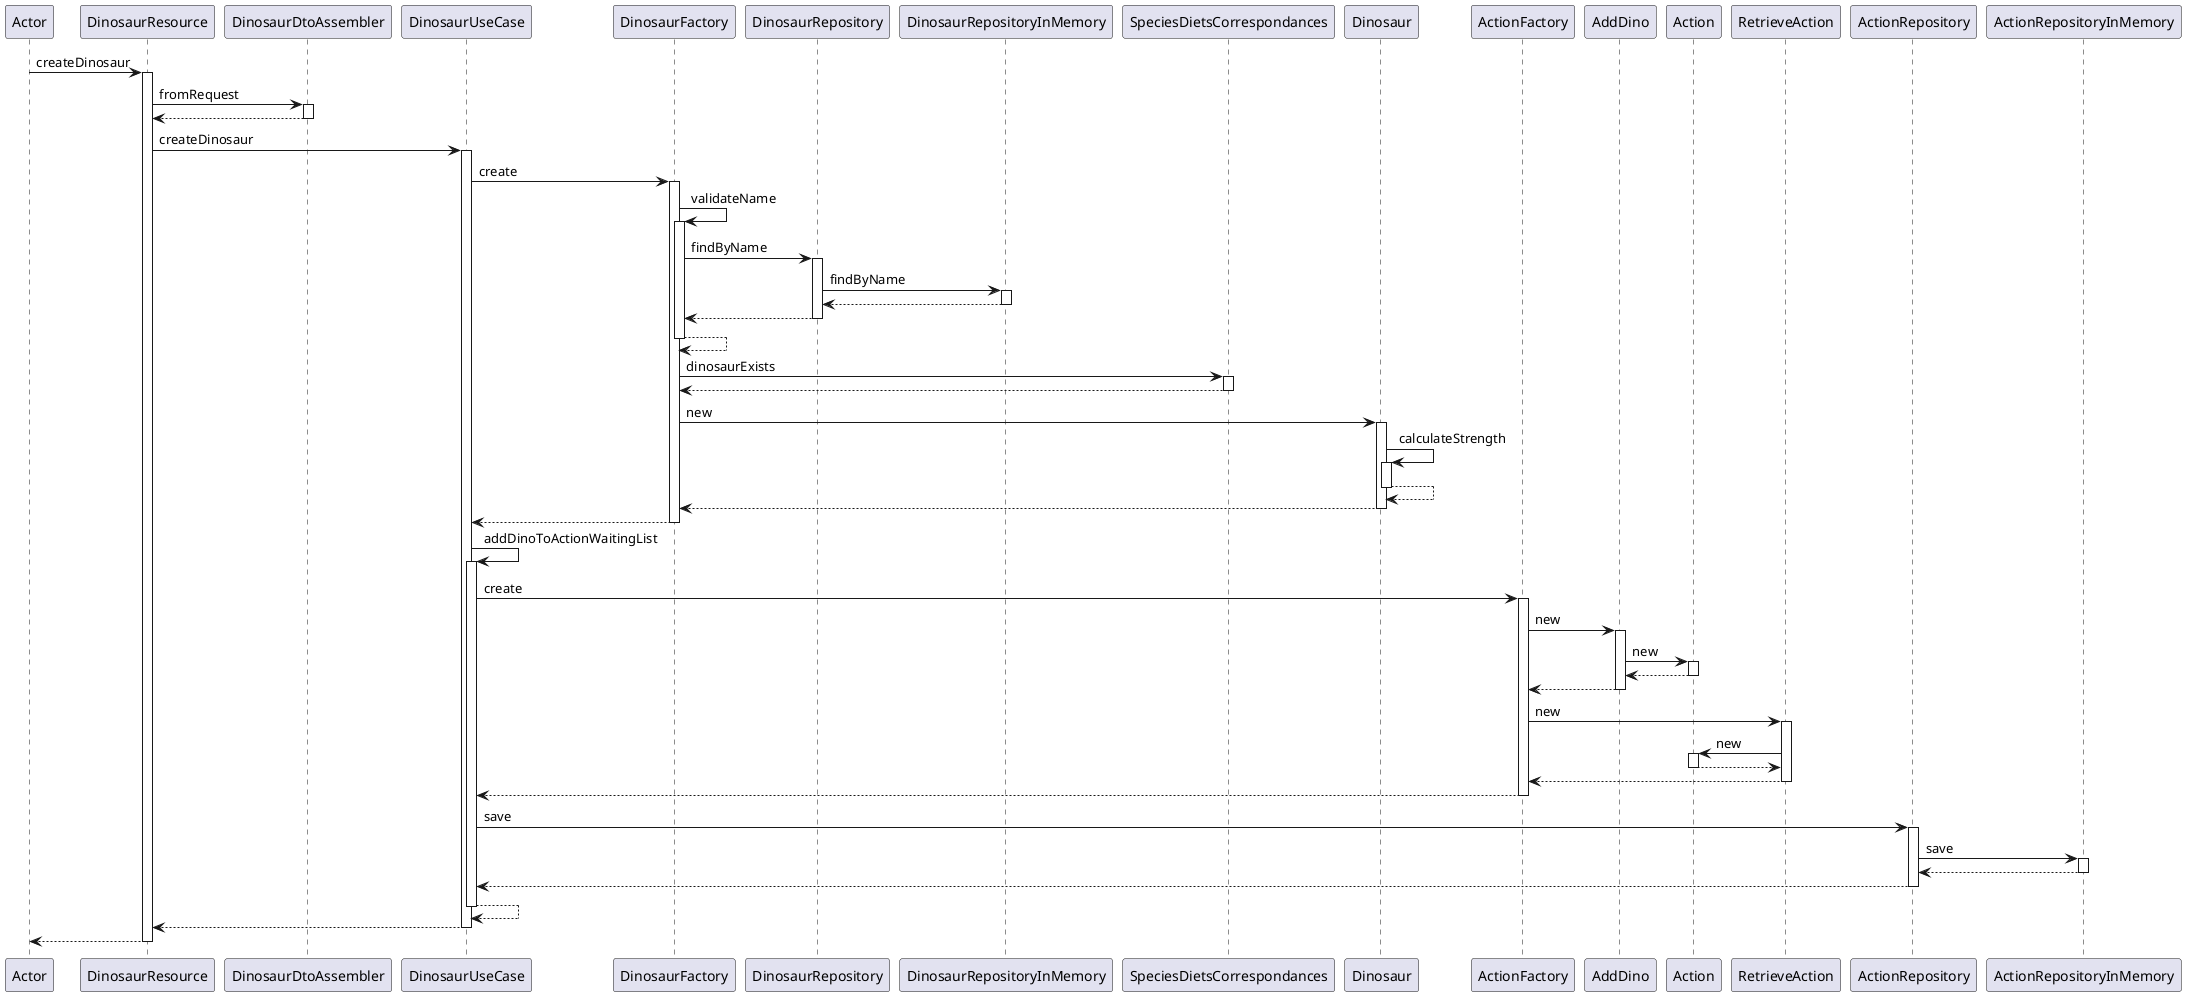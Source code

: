 @startuml
participant Actor
Actor -> DinosaurResource : createDinosaur
activate DinosaurResource
DinosaurResource -> DinosaurDtoAssembler : fromRequest
activate DinosaurDtoAssembler
DinosaurDtoAssembler --> DinosaurResource
deactivate DinosaurDtoAssembler
DinosaurResource -> DinosaurUseCase : createDinosaur
activate DinosaurUseCase
DinosaurUseCase -> DinosaurFactory : create
activate DinosaurFactory
DinosaurFactory -> DinosaurFactory : validateName
activate DinosaurFactory
DinosaurFactory -> DinosaurRepository : findByName
activate DinosaurRepository
DinosaurRepository -> DinosaurRepositoryInMemory : findByName
activate DinosaurRepositoryInMemory
DinosaurRepositoryInMemory --> DinosaurRepository
deactivate DinosaurRepositoryInMemory
DinosaurRepository --> DinosaurFactory
deactivate DinosaurRepository
DinosaurFactory --> DinosaurFactory
deactivate DinosaurFactory
DinosaurFactory -> SpeciesDietsCorrespondances : dinosaurExists
activate SpeciesDietsCorrespondances
SpeciesDietsCorrespondances --> DinosaurFactory
deactivate SpeciesDietsCorrespondances
DinosaurFactory -> Dinosaur : new
activate Dinosaur
Dinosaur -> Dinosaur : calculateStrength
activate Dinosaur
Dinosaur --> Dinosaur
deactivate Dinosaur
Dinosaur --> DinosaurFactory
deactivate Dinosaur
DinosaurFactory --> DinosaurUseCase
deactivate DinosaurFactory
DinosaurUseCase -> DinosaurUseCase : addDinoToActionWaitingList
activate DinosaurUseCase
DinosaurUseCase -> ActionFactory : create
activate ActionFactory
ActionFactory -> AddDino : new
activate AddDino
AddDino -> Action : new
activate Action
Action --> AddDino
deactivate Action
AddDino --> ActionFactory
deactivate AddDino
ActionFactory -> RetrieveAction : new
activate RetrieveAction
RetrieveAction -> Action : new
activate Action
Action --> RetrieveAction
deactivate Action
RetrieveAction --> ActionFactory
deactivate RetrieveAction
ActionFactory --> DinosaurUseCase
deactivate ActionFactory
DinosaurUseCase -> ActionRepository : save
activate ActionRepository
ActionRepository -> ActionRepositoryInMemory : save
activate ActionRepositoryInMemory
ActionRepositoryInMemory --> ActionRepository
deactivate ActionRepositoryInMemory
ActionRepository --> DinosaurUseCase
deactivate ActionRepository
DinosaurUseCase --> DinosaurUseCase
deactivate DinosaurUseCase
DinosaurUseCase --> DinosaurResource
deactivate DinosaurUseCase
return
@enduml